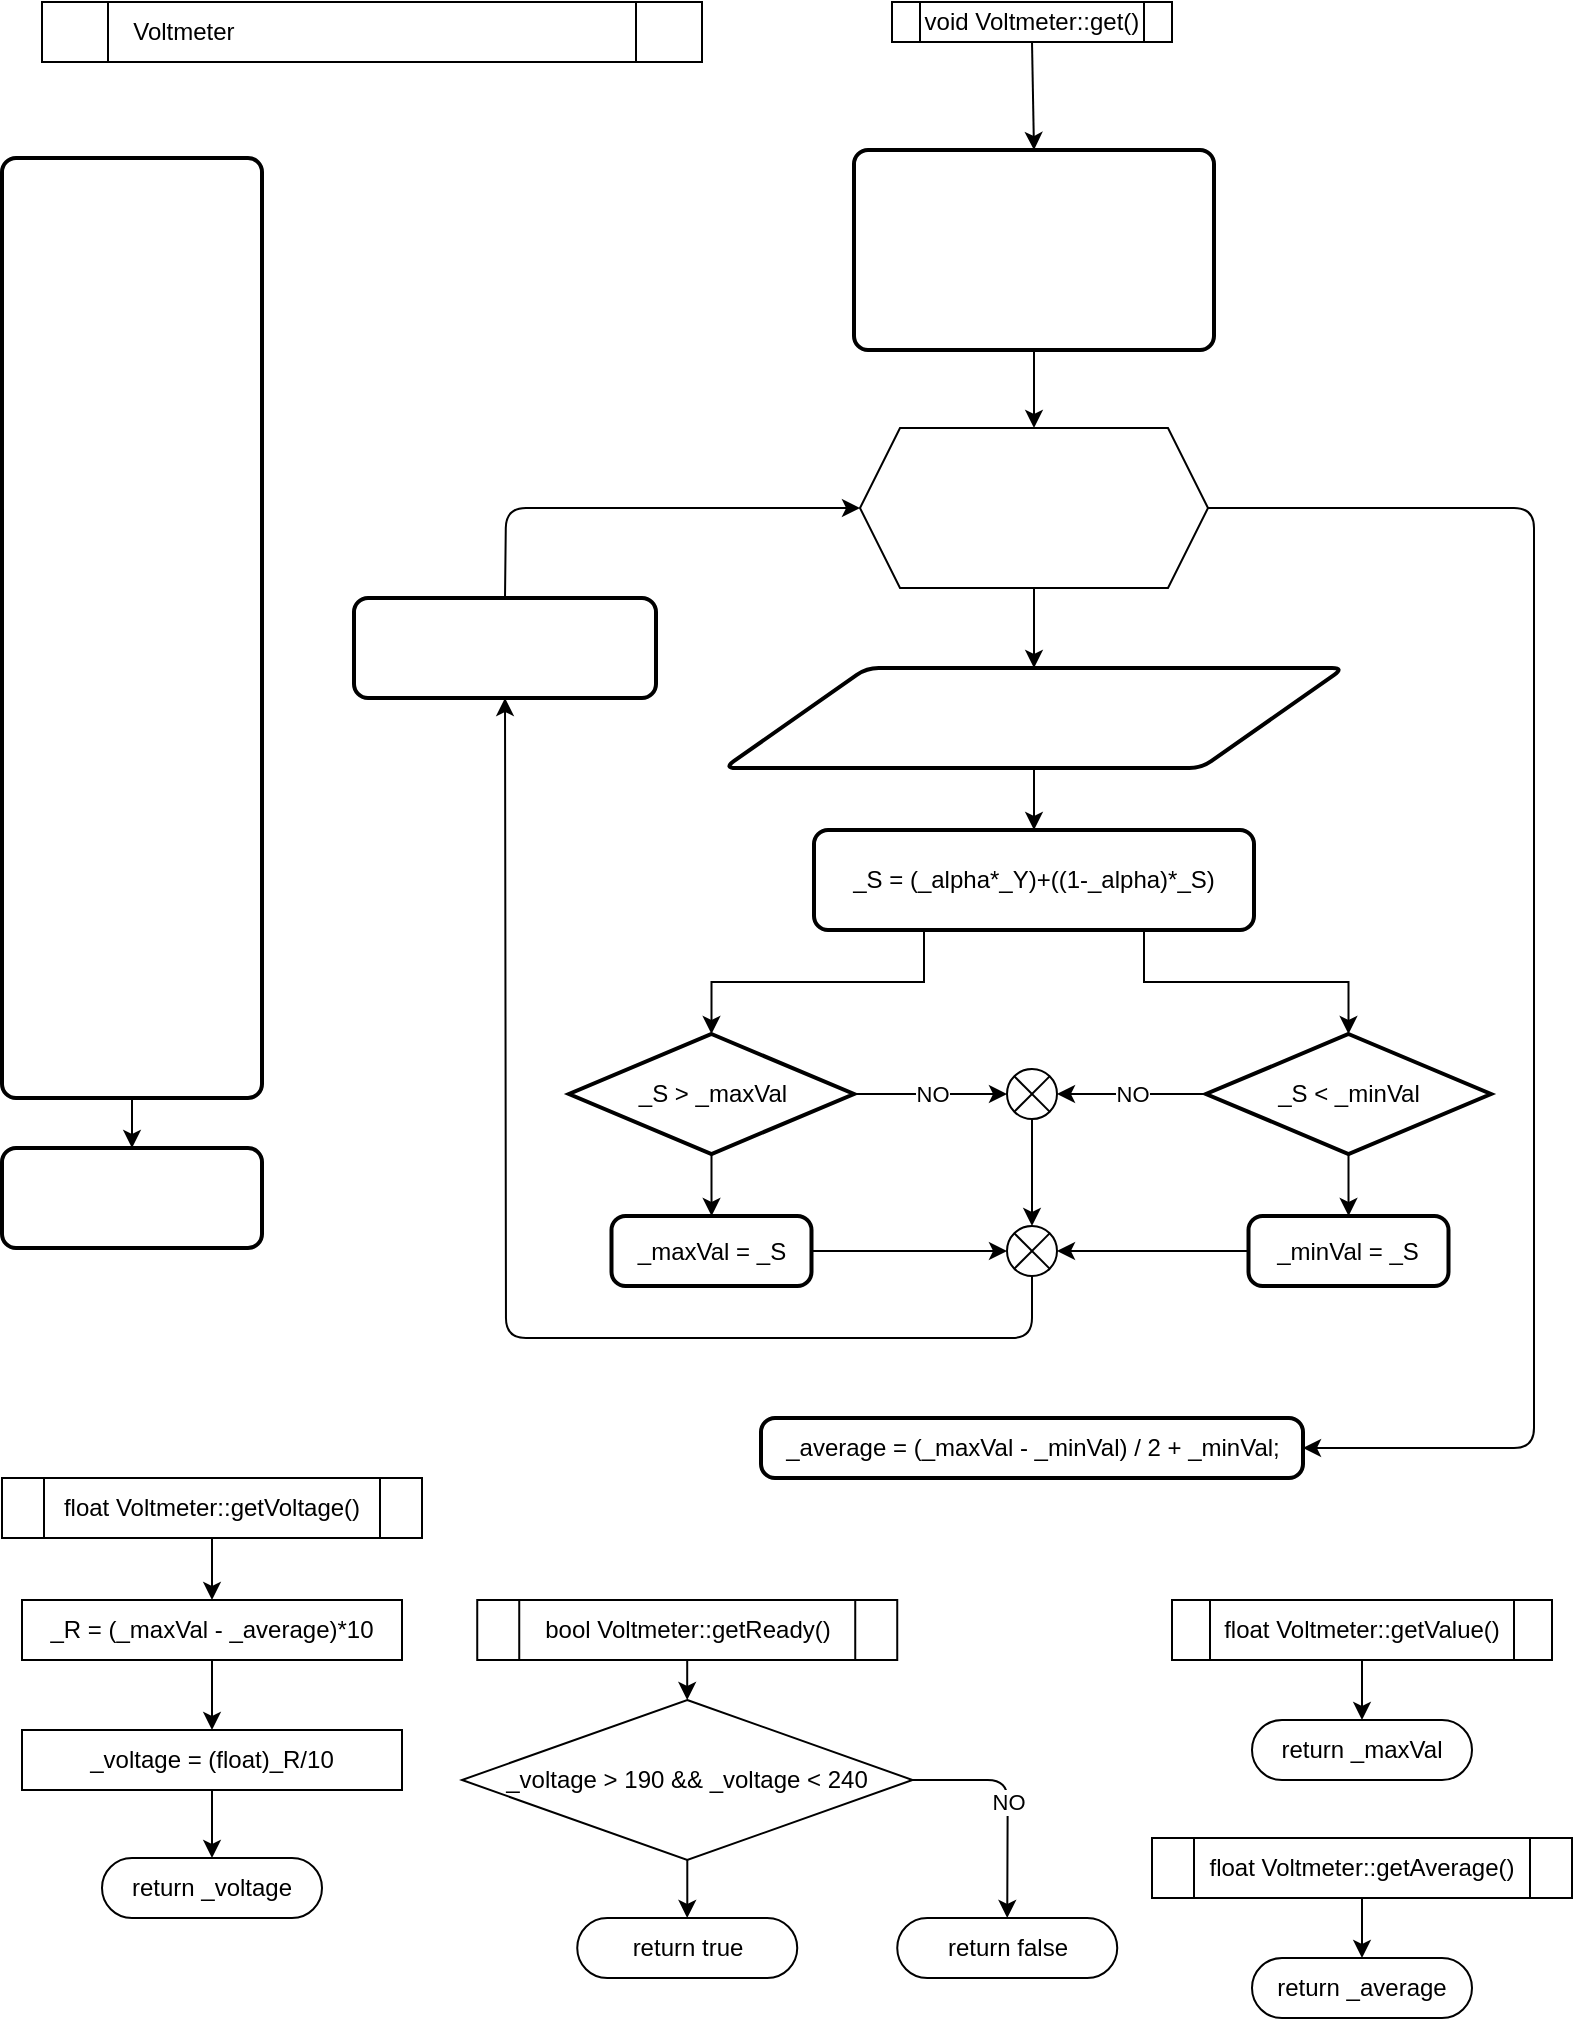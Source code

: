 <mxfile version="13.10.0" type="embed">
    <diagram id="sKhoy_8j1_o4b1sWBmIq" name="Página-1">
        <mxGraphModel dx="1434" dy="936" grid="1" gridSize="10" guides="1" tooltips="1" connect="1" arrows="1" fold="1" page="1" pageScale="1" pageWidth="827" pageHeight="1169" math="0" shadow="0">
            <root>
                <mxCell id="0"/>
                <mxCell id="1" parent="0"/>
                <mxCell id="5" value="&lt;div&gt;&lt;font color=&quot;#ffffff&quot; style=&quot;font-size: 12px&quot;&gt;&lt;br&gt;&lt;/font&gt;&lt;/div&gt;&lt;div&gt;&lt;span style=&quot;color: rgb(255 , 255 , 255)&quot;&gt;Public:&lt;/span&gt;&lt;/div&gt;&lt;div style=&quot;line-height: 19px&quot;&gt;&lt;div&gt;&lt;font color=&quot;#ffffff&quot; style=&quot;font-size: 12px&quot;&gt;int realVoltage;&lt;/font&gt;&lt;/div&gt;&lt;div&gt;    &lt;font color=&quot;#ffffff&quot; style=&quot;font-size: 12px&quot;&gt;int calibrated;&lt;/font&gt;&lt;/div&gt;&lt;div&gt;    &lt;font color=&quot;#ffffff&quot; style=&quot;font-size: 12px&quot;&gt;void get();&lt;/font&gt;&lt;/div&gt;&lt;div&gt;    &lt;font color=&quot;#ffffff&quot; style=&quot;font-size: 12px&quot;&gt;float getValue();&lt;/font&gt;&lt;/div&gt;&lt;div&gt;    &lt;font color=&quot;#ffffff&quot; style=&quot;font-size: 12px&quot;&gt;float getAverage();&lt;/font&gt;&lt;/div&gt;&lt;div&gt;    &lt;font color=&quot;#ffffff&quot; style=&quot;font-size: 12px&quot;&gt;float getVoltage();&lt;/font&gt;&lt;/div&gt;&lt;div&gt;    &lt;font color=&quot;#ffffff&quot; style=&quot;font-size: 12px&quot;&gt;bool getReady();&lt;/font&gt;&lt;/div&gt;&lt;div&gt;&lt;font color=&quot;#ffffff&quot; style=&quot;font-size: 12px&quot;&gt;&lt;br&gt;&lt;/font&gt;&lt;/div&gt;&lt;div&gt;&lt;div style=&quot;line-height: 19px&quot;&gt;&lt;div&gt;&lt;font color=&quot;#ffffff&quot; style=&quot;font-size: 12px&quot;&gt;private:&lt;/font&gt;&lt;/div&gt;&lt;div&gt;    &lt;font color=&quot;#ffffff&quot; style=&quot;font-size: 12px&quot;&gt;int _sensor;&lt;/font&gt;&lt;/div&gt;&lt;div&gt;    &lt;font color=&quot;#ffffff&quot; style=&quot;font-size: 12px&quot;&gt;int _freq;&lt;/font&gt;&lt;/div&gt;&lt;div&gt;    &lt;font color=&quot;#ffffff&quot; style=&quot;font-size: 12px&quot;&gt;float _average;&lt;/font&gt;&lt;/div&gt;&lt;div&gt;    &lt;font color=&quot;#ffffff&quot; style=&quot;font-size: 12px&quot;&gt;float _voltage;&lt;/font&gt;&lt;/div&gt;&lt;div&gt;    &lt;font color=&quot;#ffffff&quot; style=&quot;font-size: 12px&quot;&gt;int _R;&lt;/font&gt;&lt;/div&gt;&lt;div&gt;    &lt;font color=&quot;#ffffff&quot; style=&quot;font-size: 12px&quot;&gt;unsigned long _tMax;&lt;/font&gt;&lt;/div&gt;&lt;div&gt;    &lt;font color=&quot;#ffffff&quot; style=&quot;font-size: 12px&quot;&gt;unsigned long _tActu;&lt;/font&gt;&lt;/div&gt;&lt;div&gt;    &lt;font color=&quot;#ffffff&quot; style=&quot;font-size: 12px&quot;&gt;float _maxVal;&lt;/font&gt;&lt;/div&gt;&lt;div&gt;    &lt;font color=&quot;#ffffff&quot; style=&quot;font-size: 12px&quot;&gt;float _minVal;&lt;/font&gt;&lt;/div&gt;&lt;div&gt;&lt;font color=&quot;#ffffff&quot; style=&quot;font-size: 12px&quot;&gt;    // Movil Average&lt;/font&gt;&lt;/div&gt;&lt;div&gt;    &lt;font color=&quot;#ffffff&quot; style=&quot;font-size: 12px&quot;&gt;float _Y = 0.00;&lt;/font&gt;&lt;/div&gt;&lt;div&gt;    &lt;font color=&quot;#ffffff&quot; style=&quot;font-size: 12px&quot;&gt;float _alpha = 0.86;&lt;/font&gt;&lt;/div&gt;&lt;div&gt;    &lt;font color=&quot;#ffffff&quot; style=&quot;font-size: 12px&quot;&gt;float _S = _Y;&lt;/font&gt;&lt;/div&gt;&lt;/div&gt;&lt;/div&gt;&lt;/div&gt;&lt;span&gt;&lt;br&gt;&lt;/span&gt;" style="rounded=1;whiteSpace=wrap;html=1;absoluteArcSize=1;arcSize=14;strokeWidth=2;align=left;" vertex="1" parent="1">
                    <mxGeometry x="20" y="100" width="130" height="470" as="geometry"/>
                </mxCell>
                <mxCell id="7" value="&lt;div style=&quot;line-height: 19px&quot;&gt;&lt;div&gt;  &lt;font color=&quot;#ffffff&quot;&gt;_sensor = sensorPin;&lt;/font&gt;&lt;/div&gt;&lt;div&gt;  &lt;font color=&quot;#ffffff&quot;&gt;_freq = freq;&lt;/font&gt;&lt;/div&gt;&lt;/div&gt;" style="rounded=1;whiteSpace=wrap;html=1;absoluteArcSize=1;arcSize=14;strokeWidth=2;align=left;" vertex="1" parent="1">
                    <mxGeometry x="20" y="595" width="130" height="50" as="geometry"/>
                </mxCell>
                <mxCell id="8" value="" style="endArrow=classic;html=1;exitX=0.5;exitY=1;exitDx=0;exitDy=0;entryX=0.5;entryY=0;entryDx=0;entryDy=0;" edge="1" parent="1" source="5" target="7">
                    <mxGeometry width="50" height="50" relative="1" as="geometry">
                        <mxPoint x="230" y="560" as="sourcePoint"/>
                        <mxPoint x="280" y="510" as="targetPoint"/>
                    </mxGeometry>
                </mxCell>
                <mxCell id="55" value="" style="edgeStyle=orthogonalEdgeStyle;rounded=0;orthogonalLoop=1;jettySize=auto;html=1;" edge="1" parent="1" source="10" target="53">
                    <mxGeometry relative="1" as="geometry"/>
                </mxCell>
                <mxCell id="10" value="&lt;div style=&quot;line-height: 19px&quot;&gt;&lt;div&gt;  &lt;font color=&quot;#ffffff&quot;&gt;_maxVal = 0.00;&lt;/font&gt;&lt;/div&gt;&lt;div&gt;  &lt;font color=&quot;#ffffff&quot;&gt;_minVal = 1024.00;&lt;/font&gt;&lt;/div&gt;&lt;div&gt;  &lt;font color=&quot;#ffffff&quot;&gt;_tActu = (unsigned long)millis();&lt;/font&gt;&lt;/div&gt;&lt;div&gt;  &lt;font color=&quot;#ffffff&quot;&gt;_tMax = _tActu + _freq;&lt;/font&gt;&lt;/div&gt;&lt;/div&gt;" style="rounded=1;whiteSpace=wrap;html=1;absoluteArcSize=1;arcSize=14;strokeWidth=2;align=left;" vertex="1" parent="1">
                    <mxGeometry x="446" y="96" width="180" height="100" as="geometry"/>
                </mxCell>
                <mxCell id="15" value="" style="endArrow=classic;html=1;exitX=0.5;exitY=1;exitDx=0;exitDy=0;entryX=0.5;entryY=0;entryDx=0;entryDy=0;" edge="1" parent="1" source="51" target="10">
                    <mxGeometry width="50" height="50" relative="1" as="geometry">
                        <mxPoint x="536" y="77" as="sourcePoint"/>
                        <mxPoint x="746" y="250" as="targetPoint"/>
                    </mxGeometry>
                </mxCell>
                <mxCell id="16" value="&lt;div style=&quot;font-size: 14px ; line-height: 19px&quot;&gt;&lt;font color=&quot;#ffffff&quot;&gt;_tActu =&amp;nbsp;&lt;/font&gt;&lt;/div&gt;&lt;div style=&quot;font-size: 14px ; line-height: 19px&quot;&gt;&lt;font color=&quot;#ffffff&quot;&gt;(unsigned long)millis()&lt;/font&gt;&lt;/div&gt;" style="rounded=1;whiteSpace=wrap;html=1;absoluteArcSize=1;arcSize=14;strokeWidth=2;align=left;" vertex="1" parent="1">
                    <mxGeometry x="196" y="320" width="151" height="50" as="geometry"/>
                </mxCell>
                <mxCell id="17" value="&lt;div style=&quot;font-size: 14px ; line-height: 19px&quot;&gt;&lt;font color=&quot;#ffffff&quot;&gt;_Y = (float)analogRead(_sensor)&lt;/font&gt;&lt;/div&gt;" style="shape=parallelogram;html=1;strokeWidth=2;perimeter=parallelogramPerimeter;whiteSpace=wrap;rounded=1;arcSize=12;size=0.23;align=center;" vertex="1" parent="1">
                    <mxGeometry x="381" y="355" width="310" height="50" as="geometry"/>
                </mxCell>
                <mxCell id="20" value="" style="edgeStyle=orthogonalEdgeStyle;rounded=0;orthogonalLoop=1;jettySize=auto;html=1;" edge="1" parent="1" source="17" target="19">
                    <mxGeometry relative="1" as="geometry"/>
                </mxCell>
                <mxCell id="23" value="" style="edgeStyle=orthogonalEdgeStyle;rounded=0;orthogonalLoop=1;jettySize=auto;html=1;exitX=0.75;exitY=1;exitDx=0;exitDy=0;" edge="1" parent="1" source="19" target="21">
                    <mxGeometry relative="1" as="geometry"/>
                </mxCell>
                <mxCell id="19" value="&lt;div style=&quot;line-height: 19px&quot;&gt;_S = (_alpha*_Y)+((1-_alpha)*_S)&lt;/div&gt;" style="rounded=1;whiteSpace=wrap;html=1;absoluteArcSize=1;arcSize=14;strokeWidth=2;" vertex="1" parent="1">
                    <mxGeometry x="426" y="436" width="220" height="50" as="geometry"/>
                </mxCell>
                <mxCell id="25" value="" style="edgeStyle=orthogonalEdgeStyle;rounded=0;orthogonalLoop=1;jettySize=auto;html=1;" edge="1" parent="1" source="21" target="24">
                    <mxGeometry relative="1" as="geometry"/>
                </mxCell>
                <mxCell id="21" value="&lt;div style=&quot;line-height: 19px&quot;&gt;&lt;div style=&quot;line-height: 19px&quot;&gt;_S &amp;lt; _minVal&lt;/div&gt;&lt;/div&gt;" style="strokeWidth=2;html=1;shape=mxgraph.flowchart.decision;whiteSpace=wrap;" vertex="1" parent="1">
                    <mxGeometry x="622" y="538" width="142.5" height="60" as="geometry"/>
                </mxCell>
                <mxCell id="40" value="" style="edgeStyle=orthogonalEdgeStyle;rounded=0;orthogonalLoop=1;jettySize=auto;html=1;" edge="1" parent="1" source="24" target="37">
                    <mxGeometry relative="1" as="geometry"/>
                </mxCell>
                <mxCell id="24" value="&lt;span&gt;_minVal = _S&lt;/span&gt;" style="rounded=1;whiteSpace=wrap;html=1;absoluteArcSize=1;arcSize=14;strokeWidth=2;" vertex="1" parent="1">
                    <mxGeometry x="643.25" y="629" width="100" height="35" as="geometry"/>
                </mxCell>
                <mxCell id="26" value="" style="edgeStyle=orthogonalEdgeStyle;rounded=0;orthogonalLoop=1;jettySize=auto;html=1;" edge="1" parent="1" source="27" target="28">
                    <mxGeometry relative="1" as="geometry"/>
                </mxCell>
                <mxCell id="29" value="" style="edgeStyle=orthogonalEdgeStyle;rounded=0;orthogonalLoop=1;jettySize=auto;html=1;exitX=0.25;exitY=1;exitDx=0;exitDy=0;" edge="1" parent="1" source="19" target="27">
                    <mxGeometry relative="1" as="geometry"/>
                </mxCell>
                <mxCell id="27" value="&lt;div style=&quot;line-height: 19px&quot;&gt;_S &amp;gt; _maxVal&lt;/div&gt;" style="strokeWidth=2;html=1;shape=mxgraph.flowchart.decision;whiteSpace=wrap;" vertex="1" parent="1">
                    <mxGeometry x="303.5" y="538" width="142.5" height="60" as="geometry"/>
                </mxCell>
                <mxCell id="39" value="" style="edgeStyle=orthogonalEdgeStyle;rounded=0;orthogonalLoop=1;jettySize=auto;html=1;" edge="1" parent="1" source="28" target="37">
                    <mxGeometry relative="1" as="geometry"/>
                </mxCell>
                <mxCell id="28" value="&lt;span&gt;_maxVal = _S&lt;/span&gt;" style="rounded=1;whiteSpace=wrap;html=1;absoluteArcSize=1;arcSize=14;strokeWidth=2;" vertex="1" parent="1">
                    <mxGeometry x="324.75" y="629" width="100" height="35" as="geometry"/>
                </mxCell>
                <mxCell id="41" value="" style="edgeStyle=orthogonalEdgeStyle;rounded=0;orthogonalLoop=1;jettySize=auto;html=1;" edge="1" parent="1" source="30" target="37">
                    <mxGeometry relative="1" as="geometry"/>
                </mxCell>
                <mxCell id="30" value="" style="verticalLabelPosition=bottom;verticalAlign=top;html=1;shape=mxgraph.flowchart.or;" vertex="1" parent="1">
                    <mxGeometry x="522.5" y="555.5" width="25" height="25" as="geometry"/>
                </mxCell>
                <mxCell id="31" value="" style="endArrow=classic;html=1;exitX=1;exitY=0.5;exitDx=0;exitDy=0;exitPerimeter=0;entryX=0;entryY=0.5;entryDx=0;entryDy=0;entryPerimeter=0;" edge="1" parent="1" source="27" target="30">
                    <mxGeometry relative="1" as="geometry">
                        <mxPoint x="466" y="553" as="sourcePoint"/>
                        <mxPoint x="566" y="553" as="targetPoint"/>
                    </mxGeometry>
                </mxCell>
                <mxCell id="32" value="NO" style="edgeLabel;resizable=0;html=1;align=center;verticalAlign=middle;" connectable="0" vertex="1" parent="31">
                    <mxGeometry relative="1" as="geometry"/>
                </mxCell>
                <mxCell id="33" value="" style="endArrow=classic;html=1;exitX=0;exitY=0.5;exitDx=0;exitDy=0;exitPerimeter=0;entryX=1;entryY=0.5;entryDx=0;entryDy=0;entryPerimeter=0;" edge="1" parent="1" source="21" target="30">
                    <mxGeometry relative="1" as="geometry">
                        <mxPoint x="408.5" y="573" as="sourcePoint"/>
                        <mxPoint x="596" y="613" as="targetPoint"/>
                    </mxGeometry>
                </mxCell>
                <mxCell id="34" value="NO" style="edgeLabel;resizable=0;html=1;align=center;verticalAlign=middle;" connectable="0" vertex="1" parent="33">
                    <mxGeometry relative="1" as="geometry"/>
                </mxCell>
                <mxCell id="37" value="" style="verticalLabelPosition=bottom;verticalAlign=top;html=1;shape=mxgraph.flowchart.or;" vertex="1" parent="1">
                    <mxGeometry x="522.5" y="634" width="25" height="25" as="geometry"/>
                </mxCell>
                <mxCell id="43" value="" style="endArrow=classic;html=1;exitX=0.5;exitY=1;exitDx=0;exitDy=0;exitPerimeter=0;entryX=0.5;entryY=1;entryDx=0;entryDy=0;" edge="1" parent="1" source="37" target="16">
                    <mxGeometry width="50" height="50" relative="1" as="geometry">
                        <mxPoint x="535" y="706" as="sourcePoint"/>
                        <mxPoint x="285" y="355" as="targetPoint"/>
                        <Array as="points">
                            <mxPoint x="535" y="690"/>
                            <mxPoint x="272" y="690"/>
                        </Array>
                    </mxGeometry>
                </mxCell>
                <mxCell id="45" value="" style="endArrow=classic;html=1;exitX=1;exitY=0.5;exitDx=0;exitDy=0;entryX=1;entryY=0.5;entryDx=0;entryDy=0;" edge="1" parent="1" source="53" target="46">
                    <mxGeometry width="50" height="50" relative="1" as="geometry">
                        <mxPoint x="646" y="275" as="sourcePoint"/>
                        <mxPoint x="776" y="850" as="targetPoint"/>
                        <Array as="points">
                            <mxPoint x="786" y="275"/>
                            <mxPoint x="786" y="745"/>
                        </Array>
                    </mxGeometry>
                </mxCell>
                <mxCell id="46" value="&lt;div style=&quot;line-height: 19px&quot;&gt;_average = (_maxVal - _minVal) / 2 + _minVal;&lt;/div&gt;" style="rounded=1;whiteSpace=wrap;html=1;absoluteArcSize=1;arcSize=14;strokeWidth=2;" vertex="1" parent="1">
                    <mxGeometry x="399.5" y="730" width="271" height="30" as="geometry"/>
                </mxCell>
                <mxCell id="47" value="" style="endArrow=classic;html=1;exitX=0.5;exitY=0;exitDx=0;exitDy=0;entryX=0;entryY=0.5;entryDx=0;entryDy=0;" edge="1" parent="1" source="16" target="53">
                    <mxGeometry width="50" height="50" relative="1" as="geometry">
                        <mxPoint x="276" y="560" as="sourcePoint"/>
                        <mxPoint x="426" y="275" as="targetPoint"/>
                        <Array as="points">
                            <mxPoint x="272" y="275"/>
                        </Array>
                    </mxGeometry>
                </mxCell>
                <mxCell id="49" value="&lt;span&gt;Voltmeter&amp;nbsp;&lt;/span&gt;&lt;span style=&quot;color: rgb(255 , 255 , 255) ; text-align: left&quot;&gt;(const int sensorPin, const int freq&lt;/span&gt;&lt;span style=&quot;color: rgb(255 , 255 , 255) ; text-align: left&quot;&gt;)&lt;/span&gt;" style="shape=process;whiteSpace=wrap;html=1;backgroundOutline=1;" vertex="1" parent="1">
                    <mxGeometry x="40" y="22" width="330" height="30" as="geometry"/>
                </mxCell>
                <mxCell id="51" value="&lt;span&gt;void Voltmeter::get()&lt;/span&gt;" style="shape=process;whiteSpace=wrap;html=1;backgroundOutline=1;" vertex="1" parent="1">
                    <mxGeometry x="465" y="22" width="140" height="20" as="geometry"/>
                </mxCell>
                <mxCell id="57" value="" style="edgeStyle=orthogonalEdgeStyle;rounded=0;orthogonalLoop=1;jettySize=auto;html=1;" edge="1" parent="1" source="52" target="56">
                    <mxGeometry relative="1" as="geometry"/>
                </mxCell>
                <mxCell id="52" value="&lt;div style=&quot;line-height: 19px&quot;&gt;float Voltmeter::getValue()&lt;/div&gt;" style="shape=process;whiteSpace=wrap;html=1;backgroundOutline=1;" vertex="1" parent="1">
                    <mxGeometry x="605" y="821" width="190" height="30" as="geometry"/>
                </mxCell>
                <mxCell id="54" value="" style="edgeStyle=orthogonalEdgeStyle;rounded=0;orthogonalLoop=1;jettySize=auto;html=1;" edge="1" parent="1" source="53" target="17">
                    <mxGeometry relative="1" as="geometry"/>
                </mxCell>
                <mxCell id="53" value="&lt;div style=&quot;font-family: &amp;#34;droid sans mono&amp;#34; , monospace , monospace , &amp;#34;droid sans fallback&amp;#34; ; font-size: 14px ; line-height: 19px&quot;&gt;&lt;font color=&quot;#ffffff&quot;&gt;_tActu = _tActu;&lt;/font&gt;&lt;/div&gt;&lt;div style=&quot;font-family: &amp;#34;droid sans mono&amp;#34; , monospace , monospace , &amp;#34;droid sans fallback&amp;#34; ; font-size: 14px ; line-height: 19px&quot;&gt;&lt;font color=&quot;#ffffff&quot;&gt;_tMax &amp;gt; _tActu&lt;/font&gt;&lt;/div&gt;" style="shape=hexagon;perimeter=hexagonPerimeter2;whiteSpace=wrap;html=1;fixedSize=1;" vertex="1" parent="1">
                    <mxGeometry x="449" y="235" width="174" height="80" as="geometry"/>
                </mxCell>
                <mxCell id="56" value="&lt;div style=&quot;line-height: 19px&quot;&gt;return _maxVal&lt;/div&gt;" style="rounded=1;whiteSpace=wrap;html=1;arcSize=50;" vertex="1" parent="1">
                    <mxGeometry x="645" y="881" width="110" height="30" as="geometry"/>
                </mxCell>
                <mxCell id="58" value="" style="edgeStyle=orthogonalEdgeStyle;rounded=0;orthogonalLoop=1;jettySize=auto;html=1;" edge="1" parent="1" source="59" target="60">
                    <mxGeometry relative="1" as="geometry"/>
                </mxCell>
                <mxCell id="59" value="&lt;div style=&quot;line-height: 19px&quot;&gt;float Voltmeter::getAverage()&lt;/div&gt;" style="shape=process;whiteSpace=wrap;html=1;backgroundOutline=1;" vertex="1" parent="1">
                    <mxGeometry x="595" y="940" width="210" height="30" as="geometry"/>
                </mxCell>
                <mxCell id="60" value="&lt;div style=&quot;line-height: 19px&quot;&gt;return _average&lt;/div&gt;" style="rounded=1;whiteSpace=wrap;html=1;arcSize=50;" vertex="1" parent="1">
                    <mxGeometry x="645" y="1000" width="110" height="30" as="geometry"/>
                </mxCell>
                <mxCell id="63" value="" style="edgeStyle=orthogonalEdgeStyle;rounded=0;orthogonalLoop=1;jettySize=auto;html=1;" edge="1" parent="1" source="61" target="62">
                    <mxGeometry relative="1" as="geometry"/>
                </mxCell>
                <mxCell id="61" value="&lt;div style=&quot;line-height: 19px&quot;&gt;&lt;div style=&quot;line-height: 19px&quot;&gt;bool Voltmeter::getReady()&lt;/div&gt;&lt;/div&gt;" style="shape=process;whiteSpace=wrap;html=1;backgroundOutline=1;" vertex="1" parent="1">
                    <mxGeometry x="257.62" y="821" width="210" height="30" as="geometry"/>
                </mxCell>
                <mxCell id="66" value="" style="edgeStyle=orthogonalEdgeStyle;rounded=0;orthogonalLoop=1;jettySize=auto;html=1;" edge="1" parent="1" source="62" target="64">
                    <mxGeometry relative="1" as="geometry"/>
                </mxCell>
                <mxCell id="62" value="&lt;div style=&quot;line-height: 19px&quot;&gt;_voltage &amp;gt; 190 &amp;amp;&amp;amp; _voltage &amp;lt; 240&lt;/div&gt;" style="rhombus;whiteSpace=wrap;html=1;" vertex="1" parent="1">
                    <mxGeometry x="250" y="871" width="225.25" height="80" as="geometry"/>
                </mxCell>
                <mxCell id="64" value="&lt;div style=&quot;line-height: 19px&quot;&gt;return true&lt;/div&gt;" style="rounded=1;whiteSpace=wrap;html=1;arcSize=50;" vertex="1" parent="1">
                    <mxGeometry x="307.62" y="980" width="110" height="30" as="geometry"/>
                </mxCell>
                <mxCell id="65" value="&lt;div style=&quot;line-height: 19px&quot;&gt;return false&lt;/div&gt;" style="rounded=1;whiteSpace=wrap;html=1;arcSize=50;" vertex="1" parent="1">
                    <mxGeometry x="467.62" y="980" width="110" height="30" as="geometry"/>
                </mxCell>
                <mxCell id="70" value="" style="endArrow=classic;html=1;exitX=1;exitY=0.5;exitDx=0;exitDy=0;entryX=0.5;entryY=0;entryDx=0;entryDy=0;" edge="1" parent="1" source="62" target="65">
                    <mxGeometry relative="1" as="geometry">
                        <mxPoint x="297.87" y="1001" as="sourcePoint"/>
                        <mxPoint x="397.87" y="1001" as="targetPoint"/>
                        <Array as="points">
                            <mxPoint x="522.87" y="911"/>
                        </Array>
                    </mxGeometry>
                </mxCell>
                <mxCell id="71" value="NO" style="edgeLabel;resizable=0;html=1;align=center;verticalAlign=middle;" connectable="0" vertex="1" parent="70">
                    <mxGeometry relative="1" as="geometry"/>
                </mxCell>
                <mxCell id="76" value="" style="edgeStyle=orthogonalEdgeStyle;rounded=0;orthogonalLoop=1;jettySize=auto;html=1;" edge="1" parent="1" source="72" target="74">
                    <mxGeometry relative="1" as="geometry"/>
                </mxCell>
                <mxCell id="72" value="&lt;div style=&quot;line-height: 19px&quot;&gt;&lt;div style=&quot;line-height: 19px&quot;&gt;&lt;div style=&quot;line-height: 19px&quot;&gt;float Voltmeter::getVoltage()&lt;/div&gt;&lt;/div&gt;&lt;/div&gt;" style="shape=process;whiteSpace=wrap;html=1;backgroundOutline=1;" vertex="1" parent="1">
                    <mxGeometry x="20" y="760" width="210" height="30" as="geometry"/>
                </mxCell>
                <mxCell id="78" value="" style="edgeStyle=orthogonalEdgeStyle;rounded=0;orthogonalLoop=1;jettySize=auto;html=1;" edge="1" parent="1" source="73" target="77">
                    <mxGeometry relative="1" as="geometry"/>
                </mxCell>
                <mxCell id="73" value="&lt;div style=&quot;line-height: 19px&quot;&gt;&lt;div style=&quot;line-height: 19px&quot;&gt;_voltage = (float)_R/10&lt;/div&gt;&lt;/div&gt;" style="rounded=0;whiteSpace=wrap;html=1;" vertex="1" parent="1">
                    <mxGeometry x="30" y="886" width="190" height="30" as="geometry"/>
                </mxCell>
                <mxCell id="75" value="" style="edgeStyle=orthogonalEdgeStyle;rounded=0;orthogonalLoop=1;jettySize=auto;html=1;" edge="1" parent="1" source="74" target="73">
                    <mxGeometry relative="1" as="geometry"/>
                </mxCell>
                <mxCell id="74" value="&lt;div style=&quot;line-height: 19px&quot;&gt;_R = (_maxVal - _average)*10&lt;/div&gt;" style="rounded=0;whiteSpace=wrap;html=1;" vertex="1" parent="1">
                    <mxGeometry x="30" y="821" width="190" height="30" as="geometry"/>
                </mxCell>
                <mxCell id="77" value="&lt;div style=&quot;line-height: 19px&quot;&gt;return _voltage&lt;/div&gt;" style="rounded=1;whiteSpace=wrap;html=1;arcSize=50;" vertex="1" parent="1">
                    <mxGeometry x="70" y="950" width="110" height="30" as="geometry"/>
                </mxCell>
            </root>
        </mxGraphModel>
    </diagram>
</mxfile>
